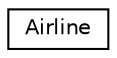 digraph "Graphical Class Hierarchy"
{
 // LATEX_PDF_SIZE
  edge [fontname="Helvetica",fontsize="10",labelfontname="Helvetica",labelfontsize="10"];
  node [fontname="Helvetica",fontsize="10",shape=record];
  rankdir="LR";
  Node0 [label="Airline",height=0.2,width=0.4,color="black", fillcolor="white", style="filled",URL="$classAirline.html",tooltip=" "];
}
